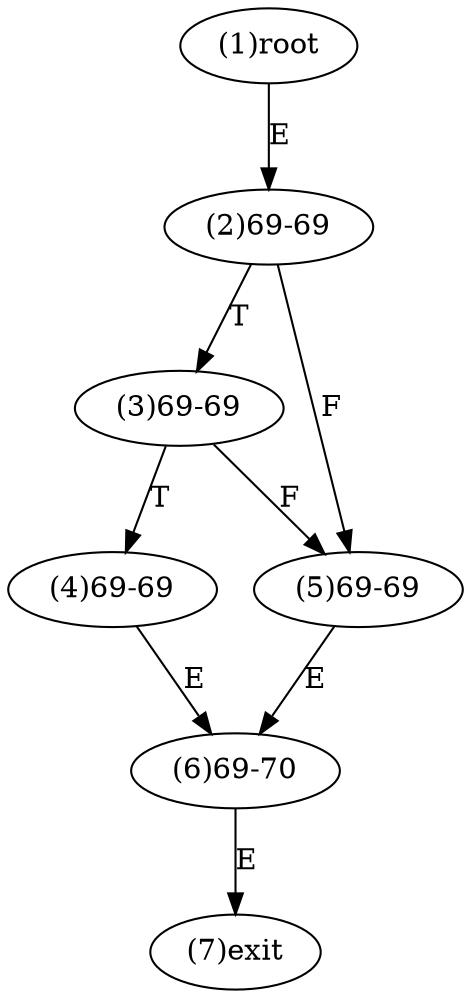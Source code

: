digraph "" { 
1[ label="(1)root"];
2[ label="(2)69-69"];
3[ label="(3)69-69"];
4[ label="(4)69-69"];
5[ label="(5)69-69"];
6[ label="(6)69-70"];
7[ label="(7)exit"];
1->2[ label="E"];
2->5[ label="F"];
2->3[ label="T"];
3->5[ label="F"];
3->4[ label="T"];
4->6[ label="E"];
5->6[ label="E"];
6->7[ label="E"];
}